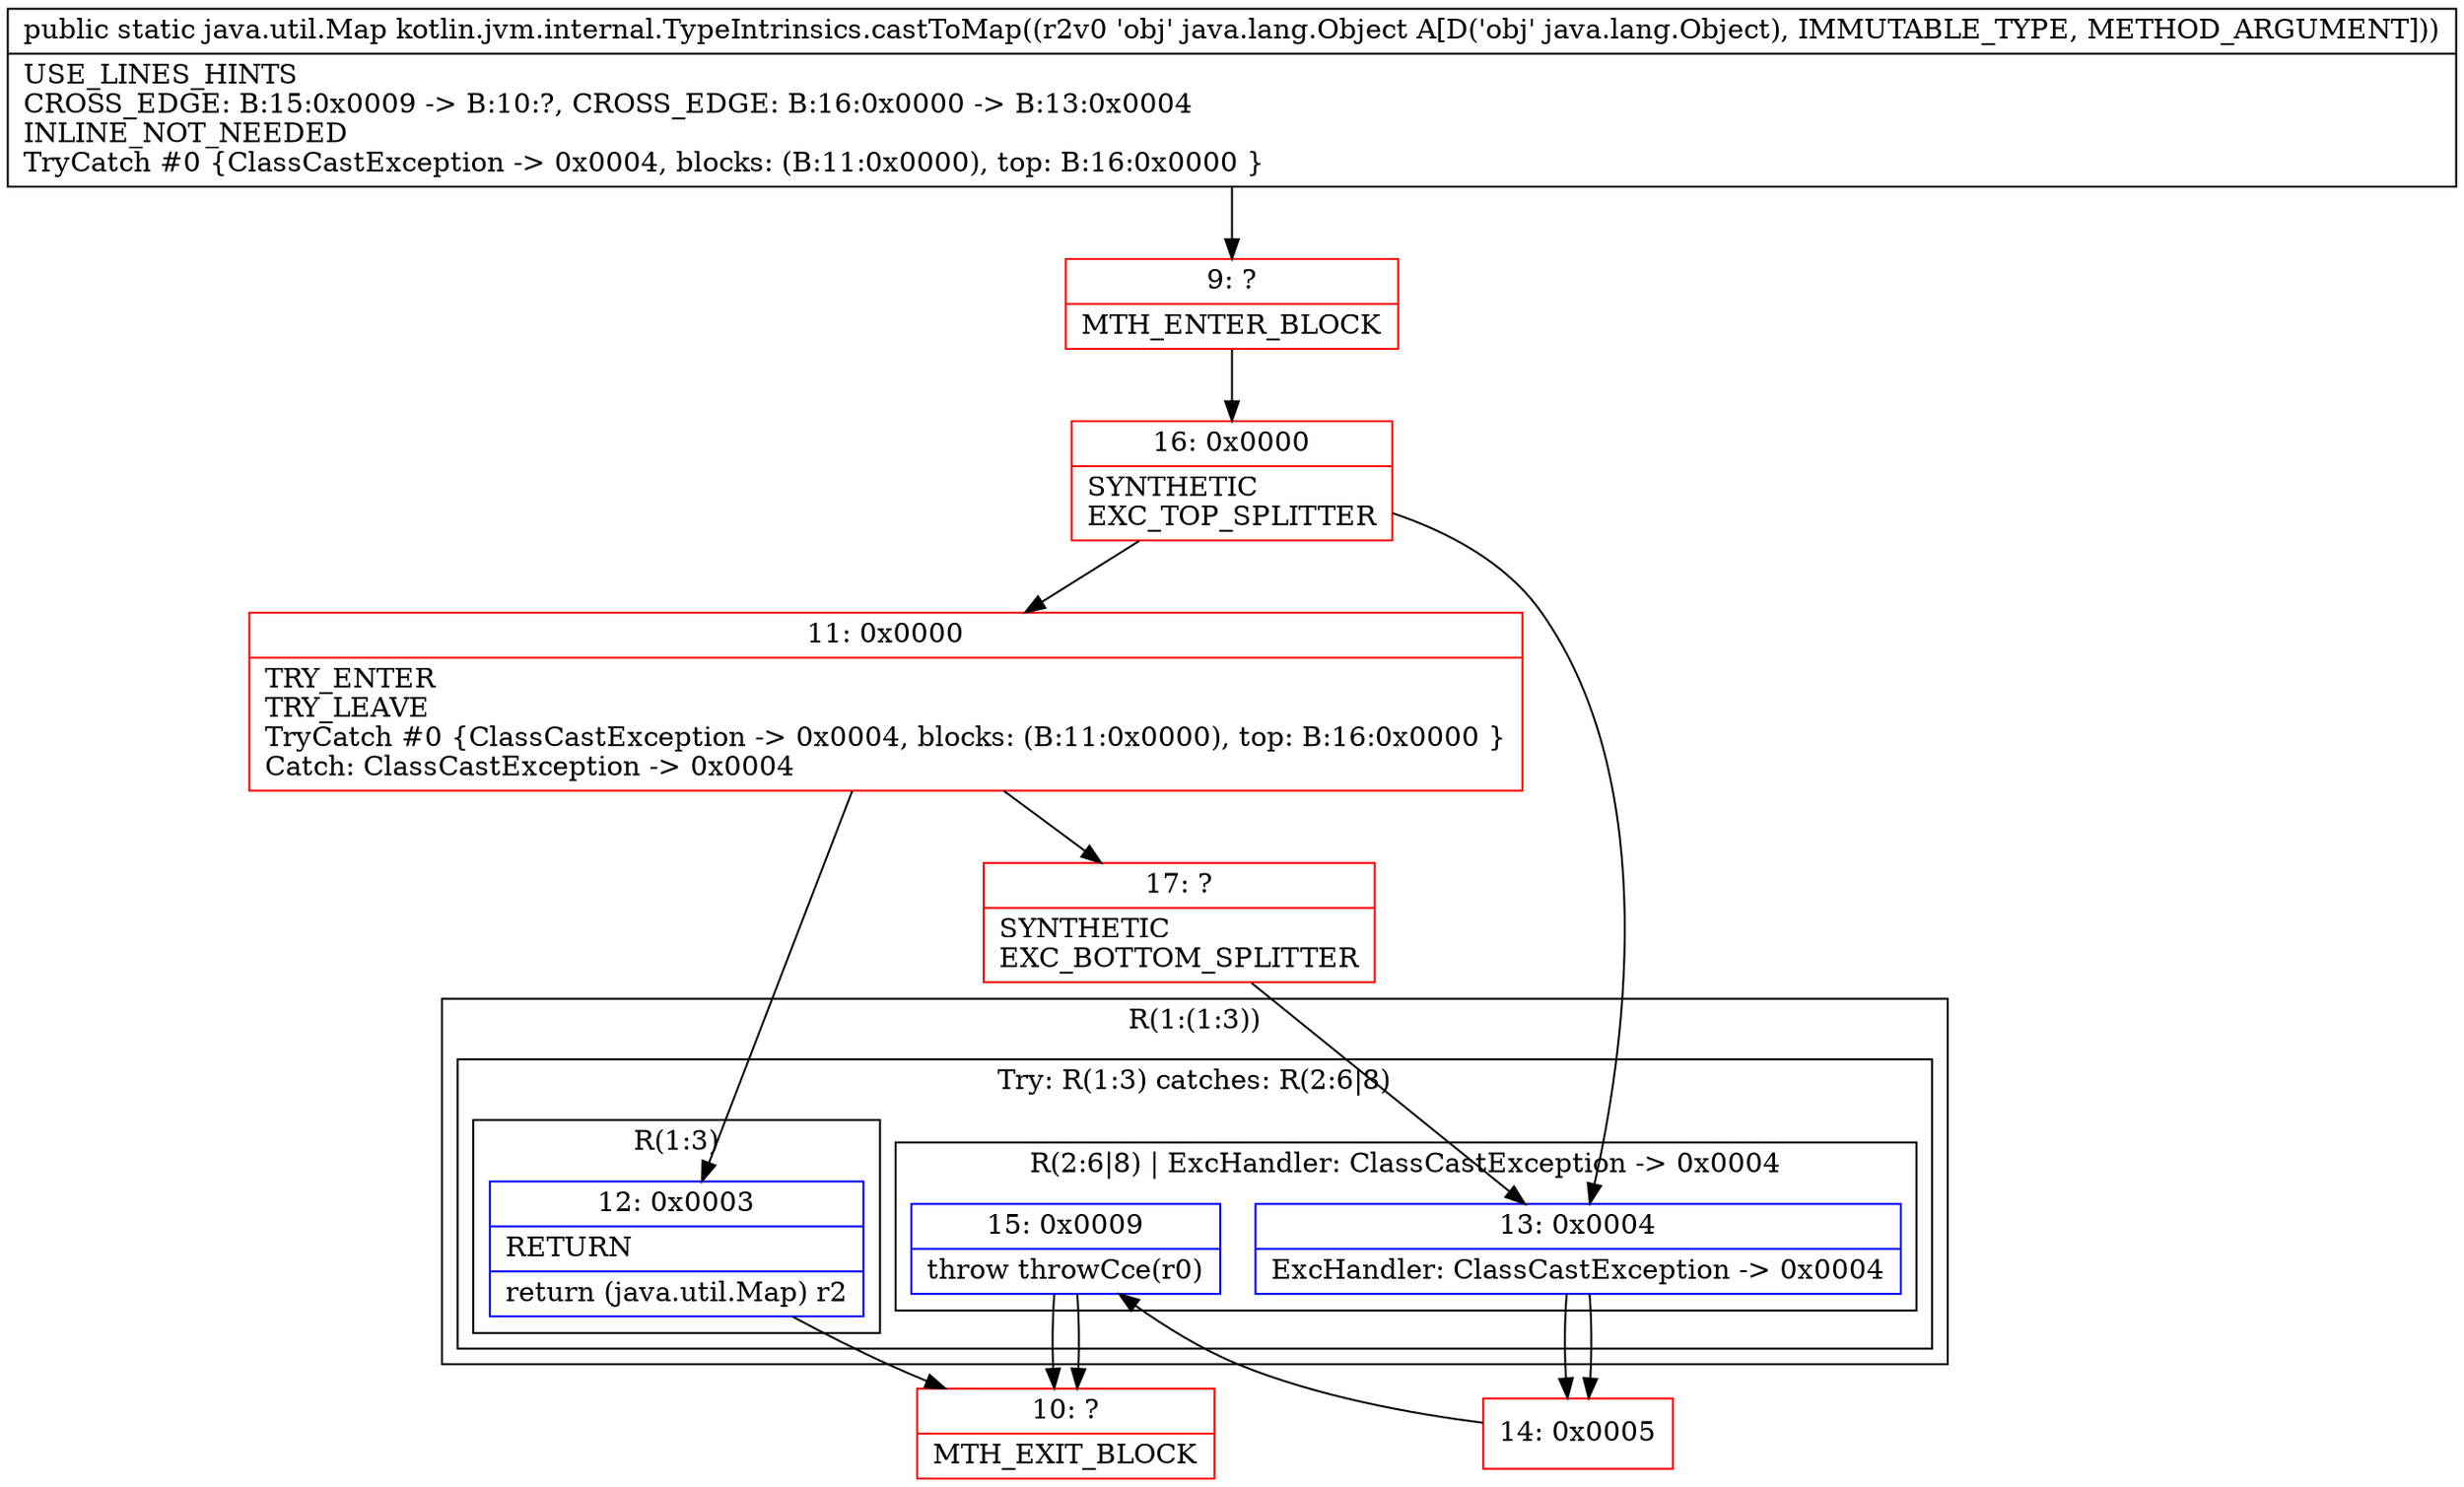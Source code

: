 digraph "CFG forkotlin.jvm.internal.TypeIntrinsics.castToMap(Ljava\/lang\/Object;)Ljava\/util\/Map;" {
subgraph cluster_Region_1509887565 {
label = "R(1:(1:3))";
node [shape=record,color=blue];
subgraph cluster_TryCatchRegion_1869061763 {
label = "Try: R(1:3) catches: R(2:6|8)";
node [shape=record,color=blue];
subgraph cluster_Region_1478152004 {
label = "R(1:3)";
node [shape=record,color=blue];
Node_12 [shape=record,label="{12\:\ 0x0003|RETURN\l|return (java.util.Map) r2\l}"];
}
subgraph cluster_Region_1288735855 {
label = "R(2:6|8) | ExcHandler: ClassCastException \-\> 0x0004\l";
node [shape=record,color=blue];
Node_13 [shape=record,label="{13\:\ 0x0004|ExcHandler: ClassCastException \-\> 0x0004\l}"];
Node_15 [shape=record,label="{15\:\ 0x0009|throw throwCce(r0)\l}"];
}
}
}
subgraph cluster_Region_1288735855 {
label = "R(2:6|8) | ExcHandler: ClassCastException \-\> 0x0004\l";
node [shape=record,color=blue];
Node_13 [shape=record,label="{13\:\ 0x0004|ExcHandler: ClassCastException \-\> 0x0004\l}"];
Node_15 [shape=record,label="{15\:\ 0x0009|throw throwCce(r0)\l}"];
}
Node_9 [shape=record,color=red,label="{9\:\ ?|MTH_ENTER_BLOCK\l}"];
Node_16 [shape=record,color=red,label="{16\:\ 0x0000|SYNTHETIC\lEXC_TOP_SPLITTER\l}"];
Node_11 [shape=record,color=red,label="{11\:\ 0x0000|TRY_ENTER\lTRY_LEAVE\lTryCatch #0 \{ClassCastException \-\> 0x0004, blocks: (B:11:0x0000), top: B:16:0x0000 \}\lCatch: ClassCastException \-\> 0x0004\l}"];
Node_10 [shape=record,color=red,label="{10\:\ ?|MTH_EXIT_BLOCK\l}"];
Node_17 [shape=record,color=red,label="{17\:\ ?|SYNTHETIC\lEXC_BOTTOM_SPLITTER\l}"];
Node_14 [shape=record,color=red,label="{14\:\ 0x0005}"];
MethodNode[shape=record,label="{public static java.util.Map kotlin.jvm.internal.TypeIntrinsics.castToMap((r2v0 'obj' java.lang.Object A[D('obj' java.lang.Object), IMMUTABLE_TYPE, METHOD_ARGUMENT]))  | USE_LINES_HINTS\lCROSS_EDGE: B:15:0x0009 \-\> B:10:?, CROSS_EDGE: B:16:0x0000 \-\> B:13:0x0004\lINLINE_NOT_NEEDED\lTryCatch #0 \{ClassCastException \-\> 0x0004, blocks: (B:11:0x0000), top: B:16:0x0000 \}\l}"];
MethodNode -> Node_9;Node_12 -> Node_10;
Node_13 -> Node_14;
Node_15 -> Node_10;
Node_13 -> Node_14;
Node_15 -> Node_10;
Node_9 -> Node_16;
Node_16 -> Node_11;
Node_16 -> Node_13;
Node_11 -> Node_12;
Node_11 -> Node_17;
Node_17 -> Node_13;
Node_14 -> Node_15;
}

